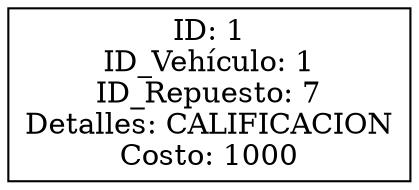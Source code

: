digraph G {
node [shape=box];
rankdir=LR;
S1 [label="ID: 1\nID_Vehículo: 1\nID_Repuesto: 7\nDetalles: CALIFICACION\nCosto: 1000"];
}